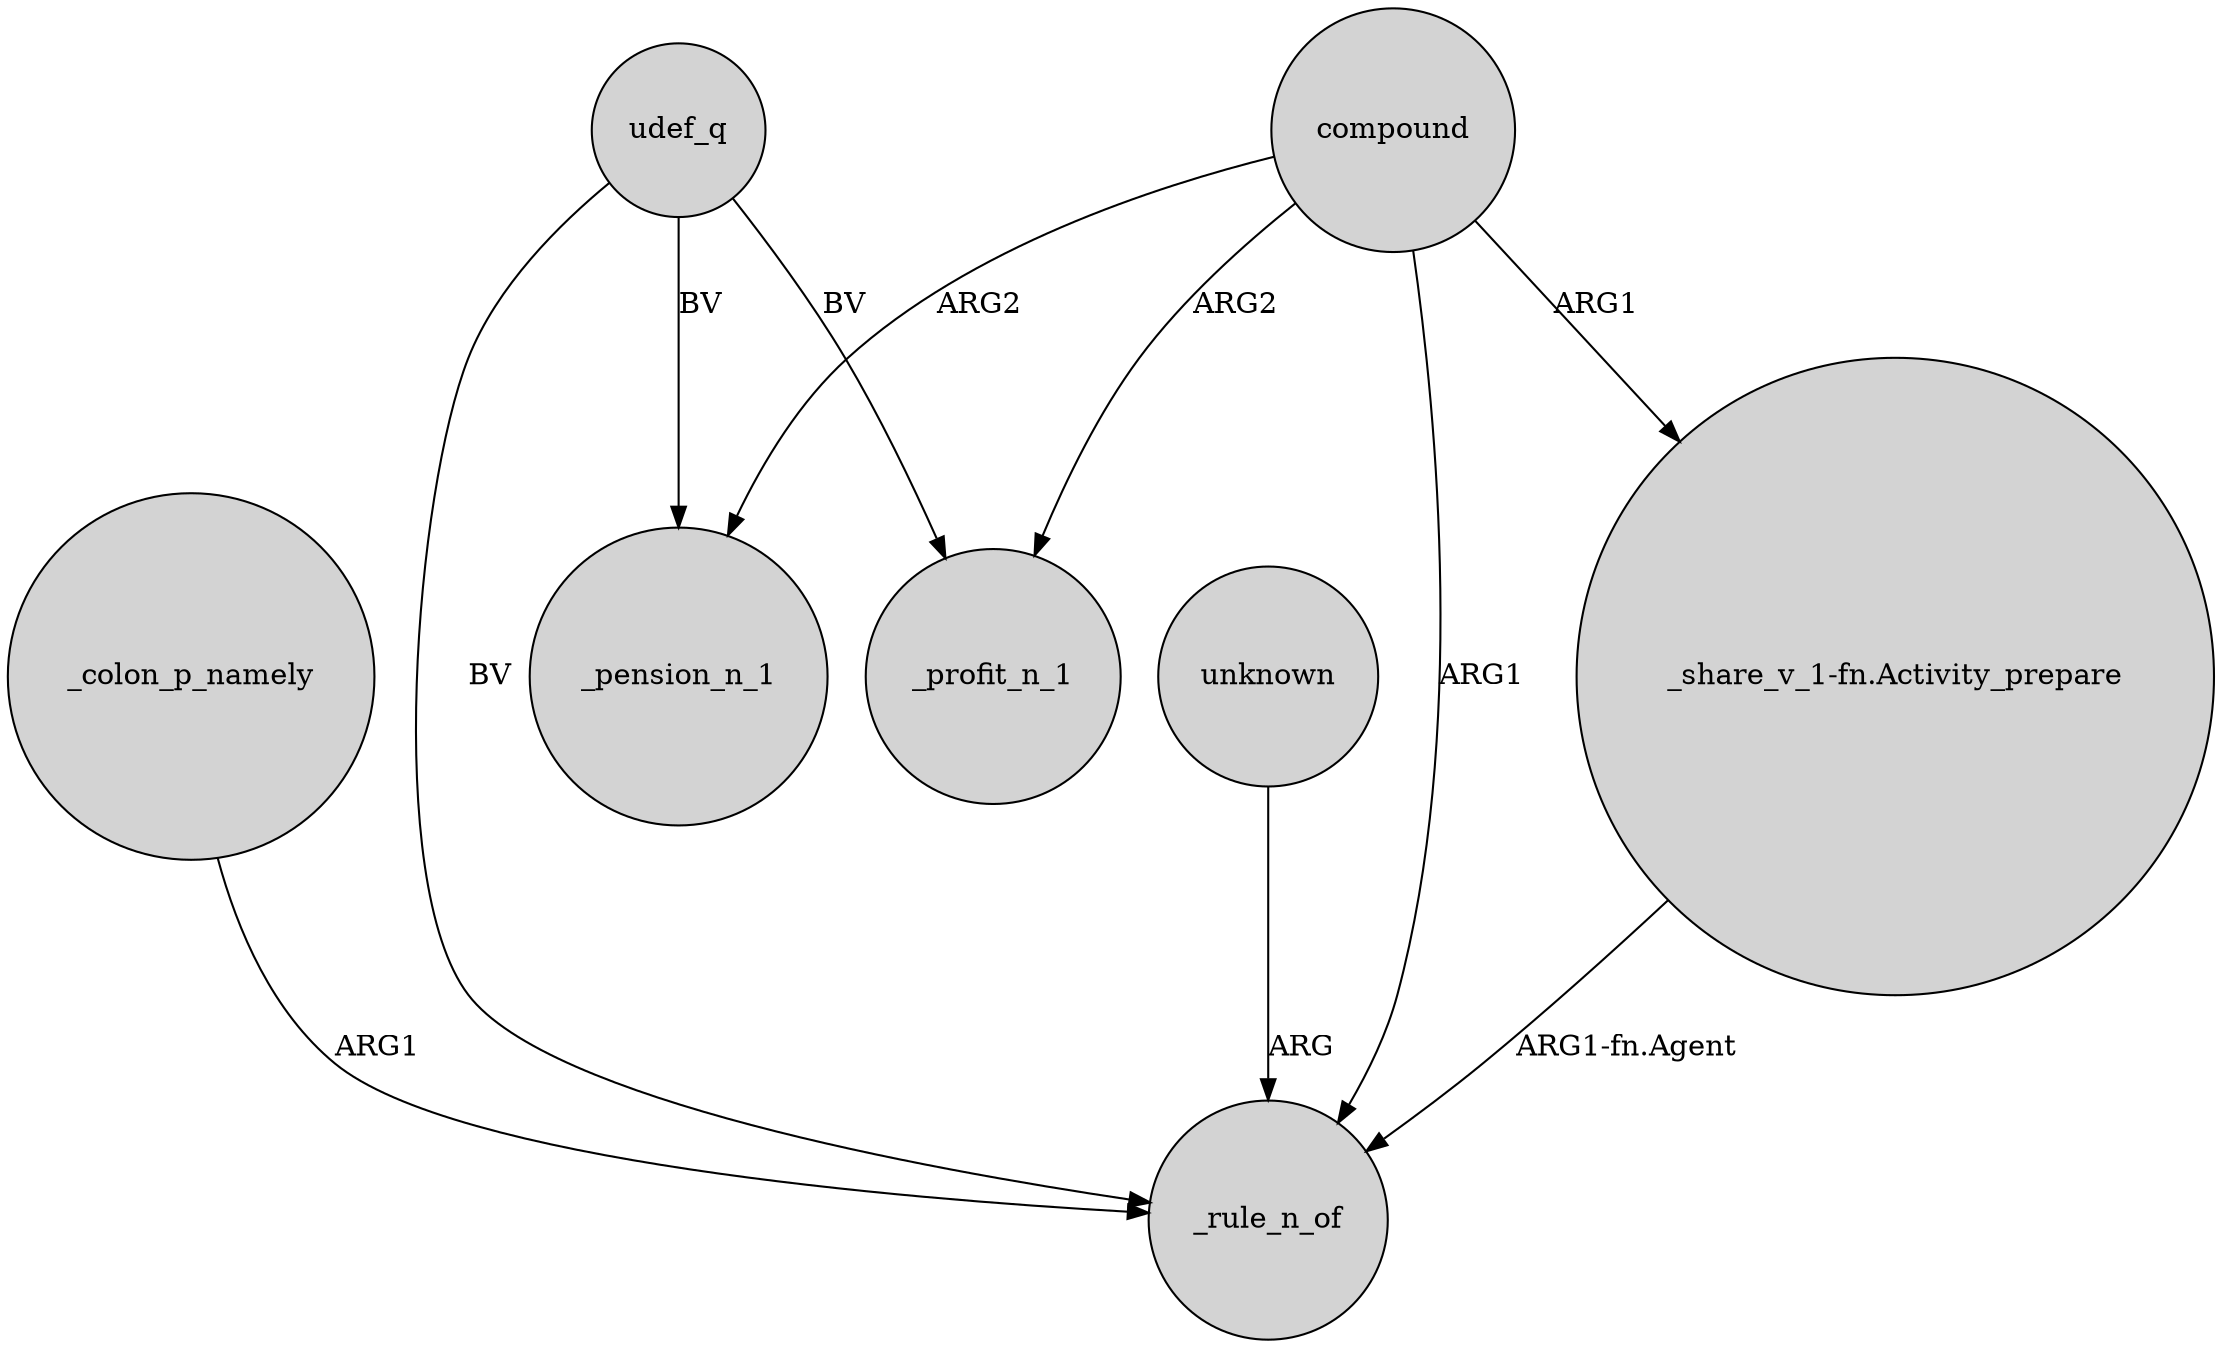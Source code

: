 digraph {
	node [shape=circle style=filled]
	_colon_p_namely -> _rule_n_of [label=ARG1]
	udef_q -> _profit_n_1 [label=BV]
	compound -> _rule_n_of [label=ARG1]
	"_share_v_1-fn.Activity_prepare" -> _rule_n_of [label="ARG1-fn.Agent"]
	unknown -> _rule_n_of [label=ARG]
	compound -> _profit_n_1 [label=ARG2]
	compound -> "_share_v_1-fn.Activity_prepare" [label=ARG1]
	udef_q -> _rule_n_of [label=BV]
	udef_q -> _pension_n_1 [label=BV]
	compound -> _pension_n_1 [label=ARG2]
}
